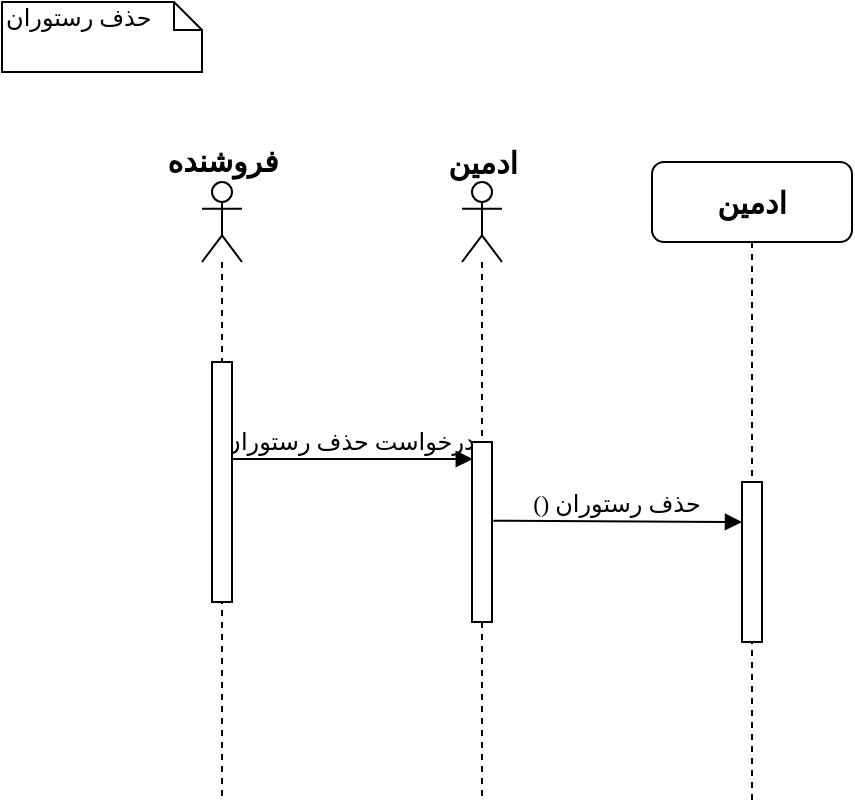 <mxfile version="14.1.3" type="github">
  <diagram id="kgpKYQtTHZ0yAKxKKP6v" name="Page-1">
    <mxGraphModel dx="731" dy="429" grid="1" gridSize="10" guides="1" tooltips="1" connect="1" arrows="1" fold="1" page="1" pageScale="1" pageWidth="850" pageHeight="1100" math="0" shadow="0">
      <root>
        <mxCell id="0" />
        <mxCell id="1" parent="0" />
        <mxCell id="xVhR0Zh99ry8Dv5ZZcrm-13" value="درخواست حذف رستوران" style="html=1;verticalAlign=bottom;endArrow=block;labelBackgroundColor=none;fontFamily=Verdana;fontSize=12;edgeStyle=elbowEdgeStyle;elbow=vertical;entryX=0.04;entryY=0.096;entryDx=0;entryDy=0;entryPerimeter=0;" parent="1" source="xVhR0Zh99ry8Dv5ZZcrm-15" target="xVhR0Zh99ry8Dv5ZZcrm-34" edge="1">
          <mxGeometry relative="1" as="geometry">
            <mxPoint x="165" y="210" as="sourcePoint" />
            <mxPoint x="450" y="204" as="targetPoint" />
          </mxGeometry>
        </mxCell>
        <mxCell id="xVhR0Zh99ry8Dv5ZZcrm-14" value="حذف رستوران" style="shape=note;whiteSpace=wrap;html=1;size=14;verticalAlign=top;align=left;spacingTop=-6;rounded=0;shadow=0;comic=0;labelBackgroundColor=none;strokeWidth=1;fontFamily=Verdana;fontSize=12" parent="1" vertex="1">
          <mxGeometry width="100" height="35" as="geometry" />
        </mxCell>
        <mxCell id="xVhR0Zh99ry8Dv5ZZcrm-15" value="" style="shape=umlLifeline;participant=umlActor;perimeter=lifelinePerimeter;whiteSpace=wrap;html=1;container=1;collapsible=0;recursiveResize=0;verticalAlign=top;spacingTop=36;outlineConnect=0;" parent="1" vertex="1">
          <mxGeometry x="100" y="90" width="20" height="310" as="geometry" />
        </mxCell>
        <mxCell id="xVhR0Zh99ry8Dv5ZZcrm-19" value="" style="html=1;points=[];perimeter=orthogonalPerimeter;" parent="xVhR0Zh99ry8Dv5ZZcrm-15" vertex="1">
          <mxGeometry x="5" y="90" width="10" height="120" as="geometry" />
        </mxCell>
        <mxCell id="xVhR0Zh99ry8Dv5ZZcrm-16" value="&lt;font size=&quot;1&quot;&gt;&lt;b style=&quot;font-size: 15px&quot;&gt;فروشنده&lt;/b&gt;&lt;/font&gt;" style="text;html=1;align=center;verticalAlign=middle;resizable=0;points=[];autosize=1;" parent="1" vertex="1">
          <mxGeometry x="80" y="69" width="60" height="20" as="geometry" />
        </mxCell>
        <mxCell id="xVhR0Zh99ry8Dv5ZZcrm-31" value="&lt;font style=&quot;font-size: 15px&quot;&gt;&lt;b&gt;ادمین&lt;/b&gt;&lt;/font&gt;" style="shape=umlLifeline;perimeter=lifelinePerimeter;whiteSpace=wrap;html=1;container=1;collapsible=0;recursiveResize=0;outlineConnect=0;rounded=1;shadow=0;comic=0;labelBackgroundColor=none;strokeWidth=1;fontFamily=Verdana;fontSize=12;align=center;" parent="1" vertex="1">
          <mxGeometry x="325" y="80" width="100" height="320" as="geometry" />
        </mxCell>
        <mxCell id="xVhR0Zh99ry8Dv5ZZcrm-32" value="" style="html=1;points=[];perimeter=orthogonalPerimeter;rounded=0;shadow=0;comic=0;labelBackgroundColor=none;strokeWidth=1;fontFamily=Verdana;fontSize=12;align=center;" parent="xVhR0Zh99ry8Dv5ZZcrm-31" vertex="1">
          <mxGeometry x="45" y="160" width="10" height="80" as="geometry" />
        </mxCell>
        <mxCell id="xVhR0Zh99ry8Dv5ZZcrm-33" value="" style="shape=umlLifeline;participant=umlActor;perimeter=lifelinePerimeter;whiteSpace=wrap;html=1;container=1;collapsible=0;recursiveResize=0;verticalAlign=top;spacingTop=36;outlineConnect=0;" parent="1" vertex="1">
          <mxGeometry x="230" y="90" width="20" height="310" as="geometry" />
        </mxCell>
        <mxCell id="xVhR0Zh99ry8Dv5ZZcrm-34" value="" style="html=1;points=[];perimeter=orthogonalPerimeter;rounded=0;shadow=0;comic=0;labelBackgroundColor=none;strokeWidth=1;fontFamily=Verdana;fontSize=12;align=center;" parent="xVhR0Zh99ry8Dv5ZZcrm-33" vertex="1">
          <mxGeometry x="5" y="130" width="10" height="90" as="geometry" />
        </mxCell>
        <mxCell id="xVhR0Zh99ry8Dv5ZZcrm-35" value="&lt;b&gt;&lt;font style=&quot;font-size: 15px&quot;&gt;ادمین&lt;/font&gt;&lt;/b&gt;" style="text;html=1;align=center;verticalAlign=middle;resizable=0;points=[];autosize=1;" parent="1" vertex="1">
          <mxGeometry x="220" y="70" width="40" height="20" as="geometry" />
        </mxCell>
        <mxCell id="xVhR0Zh99ry8Dv5ZZcrm-36" value="() حذف رستوران" style="html=1;verticalAlign=bottom;endArrow=block;labelBackgroundColor=none;fontFamily=Verdana;fontSize=12;edgeStyle=elbowEdgeStyle;elbow=vertical;exitX=1.064;exitY=0.437;exitDx=0;exitDy=0;exitPerimeter=0;" parent="1" edge="1" source="xVhR0Zh99ry8Dv5ZZcrm-34">
          <mxGeometry relative="1" as="geometry">
            <mxPoint x="250" y="260" as="sourcePoint" />
            <mxPoint x="370" y="260" as="targetPoint" />
            <Array as="points">
              <mxPoint x="330.5" y="260" />
              <mxPoint x="410.5" y="240" />
            </Array>
          </mxGeometry>
        </mxCell>
      </root>
    </mxGraphModel>
  </diagram>
</mxfile>
